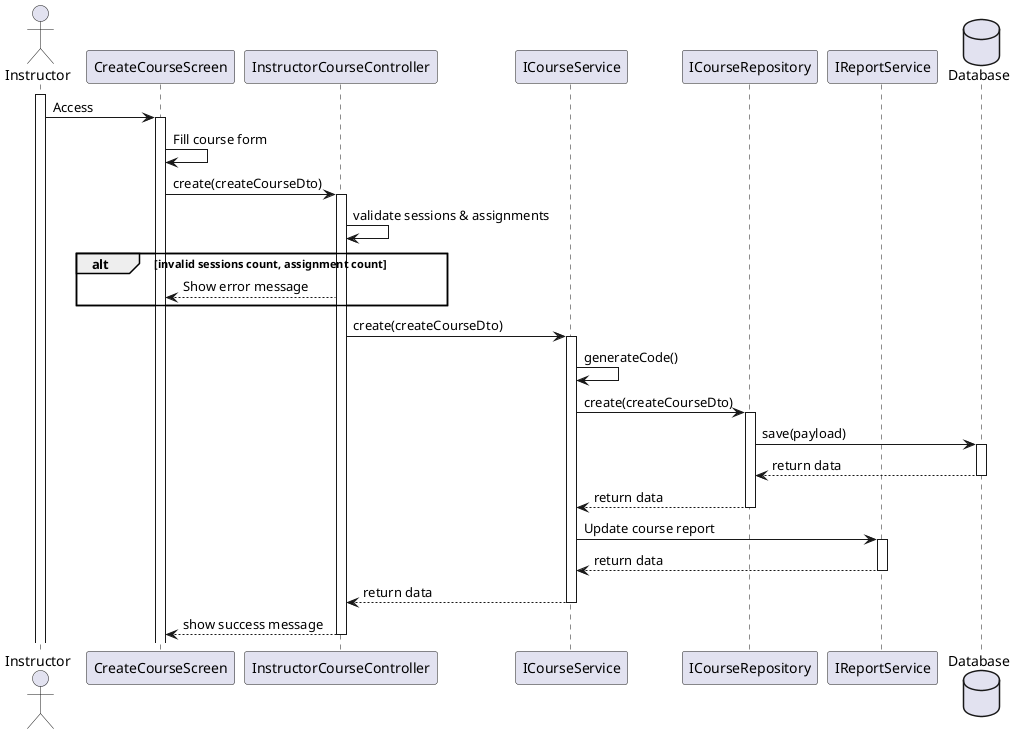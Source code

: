 @startuml
actor Instructor
activate Instructor

participant CreateCourseScreen
Instructor -> CreateCourseScreen: Access
activate CreateCourseScreen
CreateCourseScreen -> CreateCourseScreen: Fill course form

participant InstructorCourseController
CreateCourseScreen -> InstructorCourseController: create(createCourseDto)
activate InstructorCourseController
InstructorCourseController -> InstructorCourseController: validate sessions & assignments

alt invalid sessions count, assignment count
    InstructorCourseController --> CreateCourseScreen: Show error message
end

participant ICourseService
InstructorCourseController -> ICourseService: create(createCourseDto)
activate ICourseService
ICourseService -> ICourseService: generateCode()

participant ICourseRepository
ICourseService -> ICourseRepository: create(createCourseDto)
activate ICourseRepository

database Database
ICourseRepository -> Database: save(payload)
activate Database
Database --> ICourseRepository: return data
deactivate Database

ICourseRepository --> ICourseService: return data
deactivate ICourseRepository

participant IReportService
ICourseService -> IReportService: Update course report
activate IReportService

IReportService --> ICourseService: return data
deactivate IReportService

ICourseService --> InstructorCourseController: return data
deactivate ICourseService

InstructorCourseController --> CreateCourseScreen: show success message
deactivate InstructorCourseController

database Database
@enduml